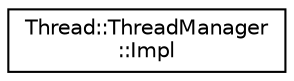 digraph "Graphical Class Hierarchy"
{
 // INTERACTIVE_SVG=YES
 // LATEX_PDF_SIZE
  edge [fontname="Helvetica",fontsize="10",labelfontname="Helvetica",labelfontsize="10"];
  node [fontname="Helvetica",fontsize="10",shape=record];
  rankdir="LR";
  Node0 [label="Thread::ThreadManager\l::Impl",height=0.2,width=0.4,color="black", fillcolor="white", style="filled",URL="$struct_thread_1_1_thread_manager_1_1_impl.html",tooltip="The implementation of the thread manager."];
}
